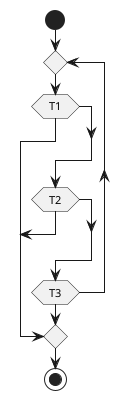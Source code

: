 {
  "sha1": "1y8tieos1f1uzx2q05q1g8ws6xtzki3",
  "insertion": {
    "when": "2024-05-30T20:48:19.842Z",
    "url": "https://github.com/plantuml/plantuml/issues/1369",
    "user": "plantuml@gmail.com"
  }
}
@startuml
start
  repeat
    if(T1) then
      break
    endif

    if(T2) then
      break
    endif
    
  repeat while (T3)
stop
@enduml
